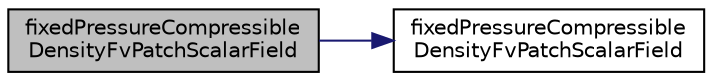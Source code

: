 digraph "fixedPressureCompressibleDensityFvPatchScalarField"
{
  bgcolor="transparent";
  edge [fontname="Helvetica",fontsize="10",labelfontname="Helvetica",labelfontsize="10"];
  node [fontname="Helvetica",fontsize="10",shape=record];
  rankdir="LR";
  Node1 [label="fixedPressureCompressible\lDensityFvPatchScalarField",height=0.2,width=0.4,color="black", fillcolor="grey75", style="filled", fontcolor="black"];
  Node1 -> Node2 [color="midnightblue",fontsize="10",style="solid",fontname="Helvetica"];
  Node2 [label="fixedPressureCompressible\lDensityFvPatchScalarField",height=0.2,width=0.4,color="black",URL="$a00835.html#a71f36fcd62de5017edcec711f13c2bae",tooltip="Construct from patch and internal field. "];
}

